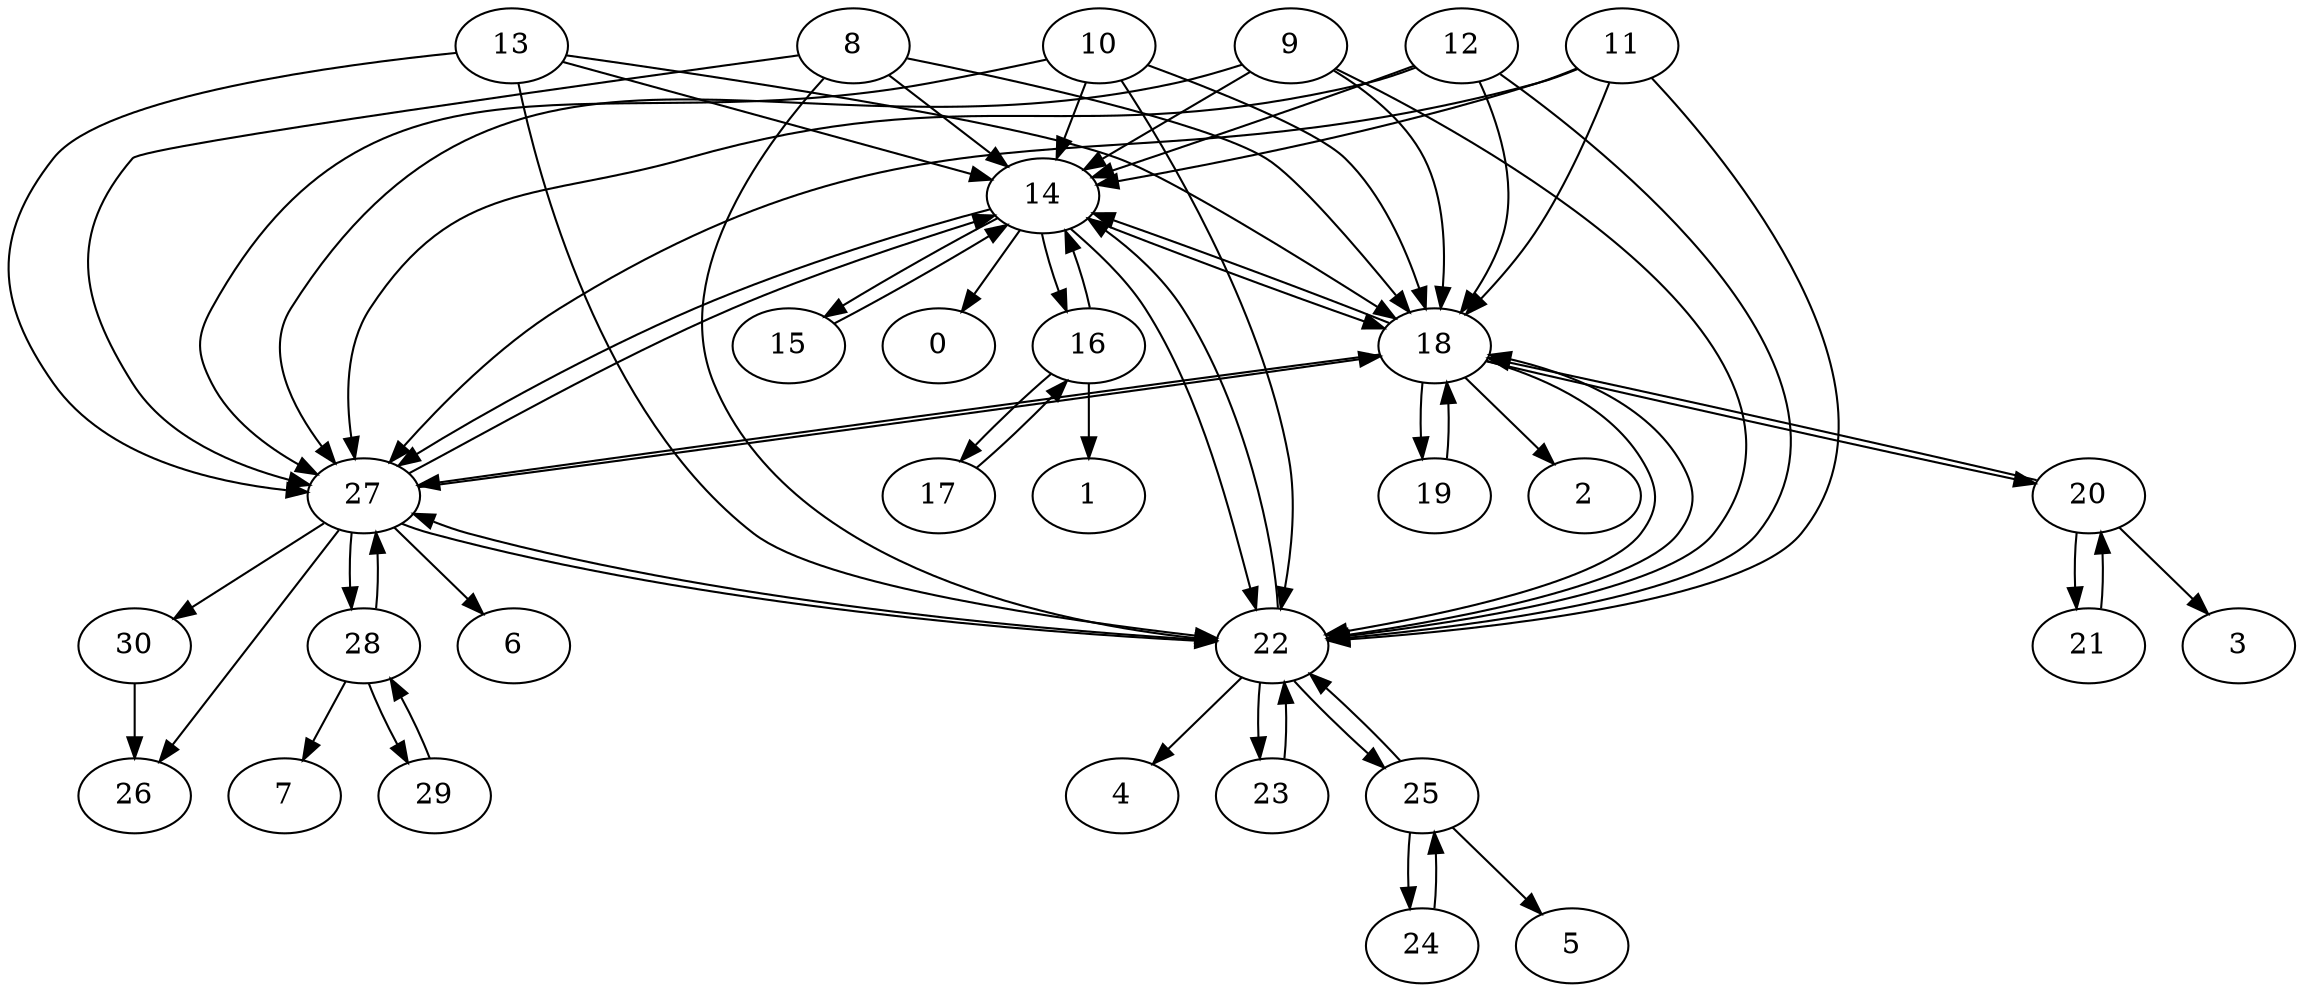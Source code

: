 digraph G {
0;
1;
2;
3;
4;
5;
6;
7;
8;
9;
10;
11;
12;
13;
14;
15;
16;
17;
18;
19;
20;
21;
22;
23;
24;
25;
26;
27;
28;
29;
30;
8->14 ;
8->18 ;
8->22 ;
8->27 ;
9->14 ;
9->18 ;
9->22 ;
9->27 ;
10->14 ;
10->18 ;
10->22 ;
10->27 ;
11->14 ;
11->18 ;
11->22 ;
11->27 ;
12->14 ;
12->18 ;
12->22 ;
12->27 ;
13->14 ;
13->18 ;
13->22 ;
13->27 ;
14->0 ;
14->15 ;
14->16 ;
14->18 ;
14->22 ;
14->27 ;
15->14 ;
16->1 ;
16->14 ;
16->17 ;
17->16 ;
18->2 ;
18->14 ;
18->19 ;
18->20 ;
18->22 ;
18->27 ;
19->18 ;
20->3 ;
20->18 ;
20->21 ;
21->20 ;
22->4 ;
22->14 ;
22->18 ;
22->23 ;
22->25 ;
22->27 ;
23->22 ;
24->25 ;
25->5 ;
25->22 ;
25->24 ;
27->6 ;
27->14 ;
27->18 ;
27->22 ;
27->26 ;
27->28 ;
27->30 ;
28->7 ;
28->27 ;
28->29 ;
29->28 ;
30->26 ;
}
